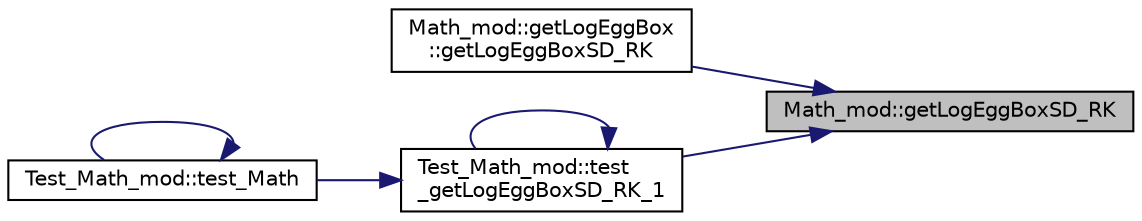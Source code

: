 digraph "Math_mod::getLogEggBoxSD_RK"
{
 // LATEX_PDF_SIZE
  edge [fontname="Helvetica",fontsize="10",labelfontname="Helvetica",labelfontsize="10"];
  node [fontname="Helvetica",fontsize="10",shape=record];
  rankdir="RL";
  Node1 [label="Math_mod::getLogEggBoxSD_RK",height=0.2,width=0.4,color="black", fillcolor="grey75", style="filled", fontcolor="black",tooltip="Return the logarithm of the egg-box probability density function in one dimension."];
  Node1 -> Node2 [dir="back",color="midnightblue",fontsize="10",style="solid",fontname="Helvetica"];
  Node2 [label="Math_mod::getLogEggBox\l::getLogEggBoxSD_RK",height=0.2,width=0.4,color="black", fillcolor="white", style="filled",URL="$interfaceMath__mod_1_1getLogEggBox.html#a802f3f9aaeb69cd8424efa33167cbf84",tooltip="Return the logarithm of the egg-box probability density function in one dimension."];
  Node1 -> Node3 [dir="back",color="midnightblue",fontsize="10",style="solid",fontname="Helvetica"];
  Node3 [label="Test_Math_mod::test\l_getLogEggBoxSD_RK_1",height=0.2,width=0.4,color="black", fillcolor="white", style="filled",URL="$namespaceTest__Math__mod.html#ac332edded873ad11d0a69d1564ce82db",tooltip=" "];
  Node3 -> Node3 [dir="back",color="midnightblue",fontsize="10",style="solid",fontname="Helvetica"];
  Node3 -> Node4 [dir="back",color="midnightblue",fontsize="10",style="solid",fontname="Helvetica"];
  Node4 [label="Test_Math_mod::test_Math",height=0.2,width=0.4,color="black", fillcolor="white", style="filled",URL="$namespaceTest__Math__mod.html#a929cb321de1b5d3d971a20bcb8c51e80",tooltip=" "];
  Node4 -> Node4 [dir="back",color="midnightblue",fontsize="10",style="solid",fontname="Helvetica"];
}

